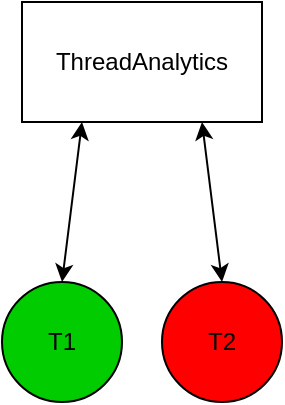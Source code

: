 <mxfile version="14.9.2" type="device"><diagram id="HU4ygTHdNa4ekdaio13U" name="Page-1"><mxGraphModel dx="1394" dy="730" grid="1" gridSize="10" guides="1" tooltips="1" connect="1" arrows="1" fold="1" page="1" pageScale="1" pageWidth="850" pageHeight="1100" math="0" shadow="0"><root><mxCell id="0"/><mxCell id="1" parent="0"/><mxCell id="Kb6VKqcTjLvADGdq1N15-7" value="T2" style="ellipse;whiteSpace=wrap;html=1;fillColor=#FF0000;" vertex="1" parent="1"><mxGeometry x="330" y="170" width="60" height="60" as="geometry"/></mxCell><mxCell id="Kb6VKqcTjLvADGdq1N15-10" value="ThreadAnalytics" style="rounded=0;whiteSpace=wrap;html=1;fillColor=#FFFFFF;" vertex="1" parent="1"><mxGeometry x="260" y="30" width="120" height="60" as="geometry"/></mxCell><mxCell id="Kb6VKqcTjLvADGdq1N15-11" value="" style="endArrow=classic;startArrow=classic;html=1;exitX=0.5;exitY=0;exitDx=0;exitDy=0;entryX=0.25;entryY=1;entryDx=0;entryDy=0;" edge="1" parent="1" source="Kb6VKqcTjLvADGdq1N15-14" target="Kb6VKqcTjLvADGdq1N15-10"><mxGeometry width="50" height="50" relative="1" as="geometry"><mxPoint x="270" y="175" as="sourcePoint"/><mxPoint x="280" y="90" as="targetPoint"/></mxGeometry></mxCell><mxCell id="Kb6VKqcTjLvADGdq1N15-12" value="" style="endArrow=classic;startArrow=classic;html=1;exitX=0.5;exitY=0;exitDx=0;exitDy=0;entryX=0.75;entryY=1;entryDx=0;entryDy=0;" edge="1" parent="1" source="Kb6VKqcTjLvADGdq1N15-7" target="Kb6VKqcTjLvADGdq1N15-10"><mxGeometry width="50" height="50" relative="1" as="geometry"><mxPoint x="255" y="220" as="sourcePoint"/><mxPoint x="310" y="90" as="targetPoint"/></mxGeometry></mxCell><mxCell id="Kb6VKqcTjLvADGdq1N15-14" value="T1" style="ellipse;whiteSpace=wrap;html=1;fillColor=#00CC00;" vertex="1" parent="1"><mxGeometry x="250" y="170" width="60" height="60" as="geometry"/></mxCell></root></mxGraphModel></diagram></mxfile>